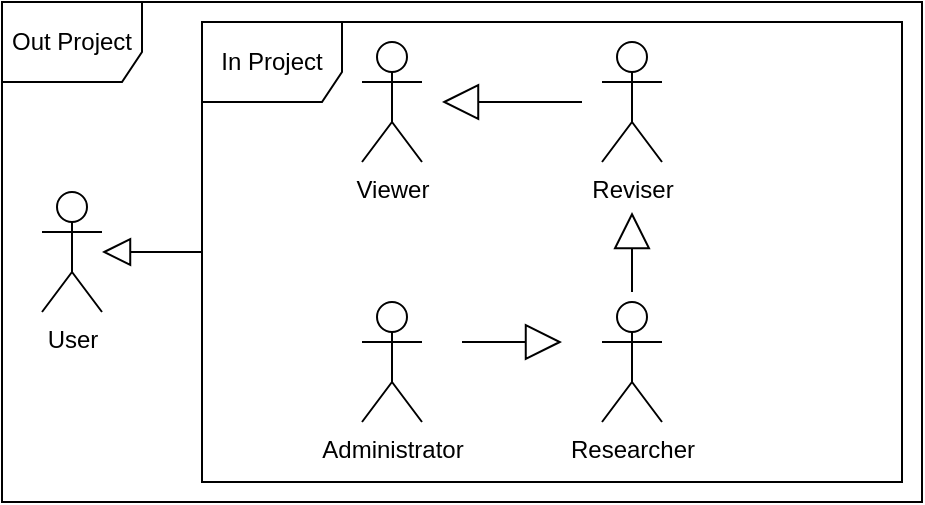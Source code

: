 <mxfile version="11.0.1" type="device"><diagram id="OXfIFSi2owBorNT-7YzZ" name="Page-1"><mxGraphModel dx="868" dy="435" grid="1" gridSize="10" guides="1" tooltips="1" connect="1" arrows="1" fold="1" page="1" pageScale="1" pageWidth="850" pageHeight="1100" math="0" shadow="0"><root><mxCell id="0"/><mxCell id="1" parent="0"/><mxCell id="CFD8giZeWZSyCN-xXj_4-30" value="In Project" style="shape=umlFrame;whiteSpace=wrap;html=1;width=70;height=40;" vertex="1" parent="1"><mxGeometry x="160" y="20" width="350" height="230" as="geometry"/></mxCell><mxCell id="CFD8giZeWZSyCN-xXj_4-1" value="User" style="shape=umlActor;verticalLabelPosition=bottom;labelBackgroundColor=#ffffff;verticalAlign=top;html=1;" vertex="1" parent="1"><mxGeometry x="80" y="105" width="30" height="60" as="geometry"/></mxCell><mxCell id="CFD8giZeWZSyCN-xXj_4-2" value="Viewer" style="shape=umlActor;verticalLabelPosition=bottom;labelBackgroundColor=#ffffff;verticalAlign=top;html=1;" vertex="1" parent="1"><mxGeometry x="240" y="30" width="30" height="60" as="geometry"/></mxCell><mxCell id="CFD8giZeWZSyCN-xXj_4-7" value="Reviser" style="shape=umlActor;verticalLabelPosition=bottom;labelBackgroundColor=#ffffff;verticalAlign=top;html=1;" vertex="1" parent="1"><mxGeometry x="360" y="30" width="30" height="60" as="geometry"/></mxCell><mxCell id="CFD8giZeWZSyCN-xXj_4-8" value="Researcher" style="shape=umlActor;verticalLabelPosition=bottom;labelBackgroundColor=#ffffff;verticalAlign=top;html=1;" vertex="1" parent="1"><mxGeometry x="360" y="160" width="30" height="60" as="geometry"/></mxCell><mxCell id="CFD8giZeWZSyCN-xXj_4-9" value="Administrator" style="shape=umlActor;verticalLabelPosition=bottom;labelBackgroundColor=#ffffff;verticalAlign=top;html=1;" vertex="1" parent="1"><mxGeometry x="240" y="160" width="30" height="60" as="geometry"/></mxCell><mxCell id="CFD8giZeWZSyCN-xXj_4-31" style="edgeStyle=orthogonalEdgeStyle;rounded=0;orthogonalLoop=1;jettySize=auto;html=1;endArrow=block;endFill=0;endSize=12;strokeWidth=1;" edge="1" parent="1" source="CFD8giZeWZSyCN-xXj_4-30"><mxGeometry relative="1" as="geometry"><mxPoint x="110" y="135" as="targetPoint"/></mxGeometry></mxCell><mxCell id="CFD8giZeWZSyCN-xXj_4-34" value="" style="endArrow=block;endSize=16;endFill=0;html=1;strokeWidth=1;" edge="1" parent="1"><mxGeometry width="160" relative="1" as="geometry"><mxPoint x="350" y="60" as="sourcePoint"/><mxPoint x="280" y="60" as="targetPoint"/></mxGeometry></mxCell><mxCell id="CFD8giZeWZSyCN-xXj_4-35" value="" style="endArrow=block;endSize=16;endFill=0;html=1;strokeWidth=1;" edge="1" parent="1"><mxGeometry width="160" relative="1" as="geometry"><mxPoint x="375" y="155" as="sourcePoint"/><mxPoint x="375" y="115" as="targetPoint"/></mxGeometry></mxCell><mxCell id="CFD8giZeWZSyCN-xXj_4-37" value="" style="endArrow=block;endSize=16;endFill=0;html=1;strokeWidth=1;" edge="1" parent="1"><mxGeometry width="160" relative="1" as="geometry"><mxPoint x="290" y="180" as="sourcePoint"/><mxPoint x="340" y="180" as="targetPoint"/></mxGeometry></mxCell><mxCell id="CFD8giZeWZSyCN-xXj_4-38" value="Out Project" style="shape=umlFrame;whiteSpace=wrap;html=1;width=70;height=40;" vertex="1" parent="1"><mxGeometry x="60" y="10" width="460" height="250" as="geometry"/></mxCell></root></mxGraphModel></diagram></mxfile>